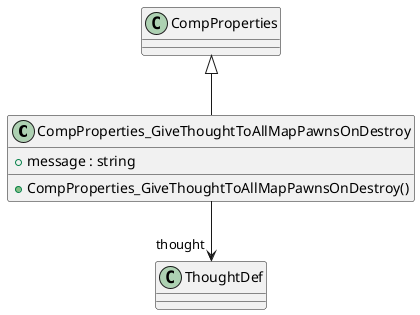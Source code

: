 @startuml
class CompProperties_GiveThoughtToAllMapPawnsOnDestroy {
    + message : string
    + CompProperties_GiveThoughtToAllMapPawnsOnDestroy()
}
CompProperties <|-- CompProperties_GiveThoughtToAllMapPawnsOnDestroy
CompProperties_GiveThoughtToAllMapPawnsOnDestroy --> "thought" ThoughtDef
@enduml
